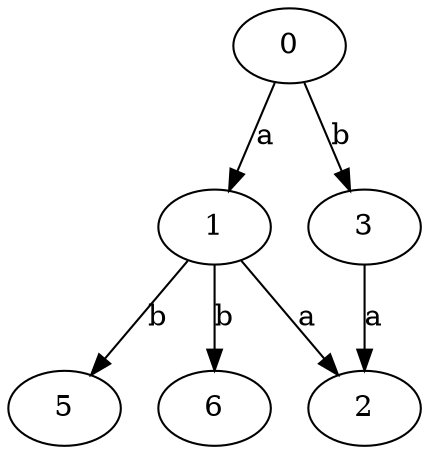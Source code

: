 strict digraph  {
1;
2;
0;
3;
5;
6;
1 -> 2  [label=a];
1 -> 5  [label=b];
1 -> 6  [label=b];
0 -> 1  [label=a];
0 -> 3  [label=b];
3 -> 2  [label=a];
}
